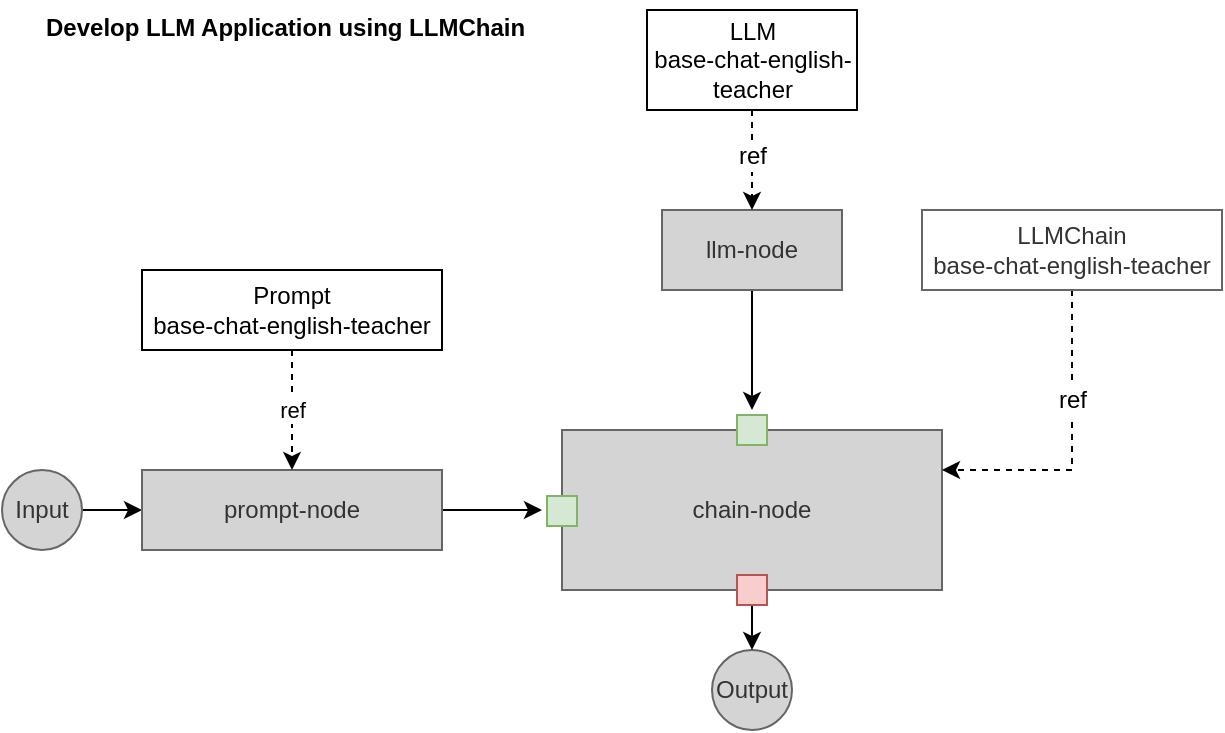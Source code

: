 <mxfile version="12.2.4" pages="1"><diagram id="5Hv_ygNcUqn5eH5YdwTx" name="Page-1"><mxGraphModel dx="785" dy="517" grid="0" gridSize="10" guides="1" tooltips="1" connect="1" arrows="1" fold="1" page="1" pageScale="1" pageWidth="827" pageHeight="1169" math="0" shadow="0"><root><mxCell id="0"/><mxCell id="1" parent="0"/><mxCell id="2" style="edgeStyle=orthogonalEdgeStyle;rounded=0;orthogonalLoop=1;jettySize=auto;html=1;exitX=1;exitY=0.5;exitDx=0;exitDy=0;entryX=0;entryY=0.5;entryDx=0;entryDy=0;" parent="1" source="22" target="4" edge="1"><mxGeometry relative="1" as="geometry"><mxPoint x="130" y="290" as="sourcePoint"/></mxGeometry></mxCell><mxCell id="3" style="edgeStyle=orthogonalEdgeStyle;rounded=0;orthogonalLoop=1;jettySize=auto;html=1;exitX=1;exitY=0.5;exitDx=0;exitDy=0;" parent="1" source="4" edge="1"><mxGeometry relative="1" as="geometry"><mxPoint x="320" y="290" as="targetPoint"/></mxGeometry></mxCell><mxCell id="4" value="prompt-node" style="rounded=0;whiteSpace=wrap;html=1;fillColor=#D4D4D4;strokeColor=#666666;fontColor=#333333;" parent="1" vertex="1"><mxGeometry x="120" y="270" width="150" height="40" as="geometry"/></mxCell><mxCell id="5" style="edgeStyle=orthogonalEdgeStyle;rounded=0;orthogonalLoop=1;jettySize=auto;html=1;exitX=0.5;exitY=1;exitDx=0;exitDy=0;" parent="1" source="6" edge="1"><mxGeometry relative="1" as="geometry"><mxPoint x="425" y="240" as="targetPoint"/></mxGeometry></mxCell><mxCell id="6" value="llm-node" style="rounded=0;whiteSpace=wrap;html=1;fillColor=#D4D4D4;strokeColor=#666666;fontColor=#333333;" parent="1" vertex="1"><mxGeometry x="380" y="140" width="90" height="40" as="geometry"/></mxCell><mxCell id="9" value="chain-node" style="rounded=0;whiteSpace=wrap;html=1;fillColor=#D4D4D4;strokeColor=#666666;fontColor=#333333;" parent="1" vertex="1"><mxGeometry x="330" y="250" width="190" height="80" as="geometry"/></mxCell><mxCell id="10" style="edgeStyle=orthogonalEdgeStyle;rounded=0;orthogonalLoop=1;jettySize=auto;html=1;exitX=0.5;exitY=1;exitDx=0;exitDy=0;entryX=0.5;entryY=0;entryDx=0;entryDy=0;dashed=1;" parent="1" source="12" target="6" edge="1"><mxGeometry relative="1" as="geometry"/></mxCell><mxCell id="11" value="ref" style="text;html=1;resizable=0;points=[];align=center;verticalAlign=middle;labelBackgroundColor=#ffffff;" parent="10" vertex="1" connectable="0"><mxGeometry x="-0.096" relative="1" as="geometry"><mxPoint as="offset"/></mxGeometry></mxCell><mxCell id="12" value="LLM&lt;br&gt;base-chat-english-teacher" style="rounded=0;whiteSpace=wrap;html=1;" parent="1" vertex="1"><mxGeometry x="372.5" y="40" width="105" height="50" as="geometry"/></mxCell><mxCell id="19" value="" style="rounded=0;whiteSpace=wrap;html=1;fillColor=#d5e8d4;strokeColor=#82b366;" parent="1" vertex="1"><mxGeometry x="417.5" y="242.5" width="15" height="15" as="geometry"/></mxCell><mxCell id="21" value="" style="rounded=0;whiteSpace=wrap;html=1;fillColor=#d5e8d4;strokeColor=#82b366;" parent="1" vertex="1"><mxGeometry x="322.5" y="283" width="15" height="15" as="geometry"/></mxCell><mxCell id="22" value="Input" style="ellipse;whiteSpace=wrap;html=1;aspect=fixed;strokeColor=#666666;fillColor=#D4D4D4;fontColor=#333333;" parent="1" vertex="1"><mxGeometry x="50" y="270" width="40" height="40" as="geometry"/></mxCell><mxCell id="23" value="Output" style="ellipse;whiteSpace=wrap;html=1;aspect=fixed;strokeColor=#666666;fillColor=#D4D4D4;fontColor=#333333;" parent="1" vertex="1"><mxGeometry x="405" y="360" width="40" height="40" as="geometry"/></mxCell><mxCell id="24" style="edgeStyle=orthogonalEdgeStyle;rounded=0;orthogonalLoop=1;jettySize=auto;html=1;exitX=0.5;exitY=1;exitDx=0;exitDy=0;entryX=0.5;entryY=0;entryDx=0;entryDy=0;" parent="1" source="25" target="23" edge="1"><mxGeometry relative="1" as="geometry"/></mxCell><mxCell id="25" value="" style="rounded=0;whiteSpace=wrap;html=1;fillColor=#f8cecc;strokeColor=#b85450;" parent="1" vertex="1"><mxGeometry x="417.5" y="322.5" width="15" height="15" as="geometry"/></mxCell><mxCell id="29" value="Develop LLM Application using LLMChain" style="text;html=1;fontStyle=1" parent="1" vertex="1"><mxGeometry x="70" y="35" width="190" height="30" as="geometry"/></mxCell><mxCell id="31" value="ref" style="edgeStyle=orthogonalEdgeStyle;rounded=0;orthogonalLoop=1;jettySize=auto;html=1;exitX=0.5;exitY=1;exitDx=0;exitDy=0;entryX=0.5;entryY=0;entryDx=0;entryDy=0;dashed=1;" parent="1" source="30" target="4" edge="1"><mxGeometry relative="1" as="geometry"/></mxCell><mxCell id="30" value="Prompt&lt;br&gt;base-chat-english-teacher" style="rounded=0;whiteSpace=wrap;html=1;" parent="1" vertex="1"><mxGeometry x="120" y="170" width="150" height="40" as="geometry"/></mxCell><mxCell id="33" style="edgeStyle=orthogonalEdgeStyle;rounded=0;orthogonalLoop=1;jettySize=auto;html=1;exitX=0.5;exitY=1;exitDx=0;exitDy=0;entryX=1;entryY=0.25;entryDx=0;entryDy=0;dashed=1;" parent="1" source="32" target="9" edge="1"><mxGeometry relative="1" as="geometry"/></mxCell><mxCell id="34" value="ref" style="text;html=1;resizable=0;points=[];align=center;verticalAlign=middle;labelBackgroundColor=#ffffff;" parent="33" vertex="1" connectable="0"><mxGeometry x="-0.291" relative="1" as="geometry"><mxPoint as="offset"/></mxGeometry></mxCell><mxCell id="32" value="LLMChain&lt;br&gt;base-chat-english-teacher" style="rounded=0;whiteSpace=wrap;html=1;fillColor=#FFFFFF;strokeColor=#666666;fontColor=#333333;" parent="1" vertex="1"><mxGeometry x="510" y="140" width="150" height="40" as="geometry"/></mxCell></root></mxGraphModel></diagram></mxfile>